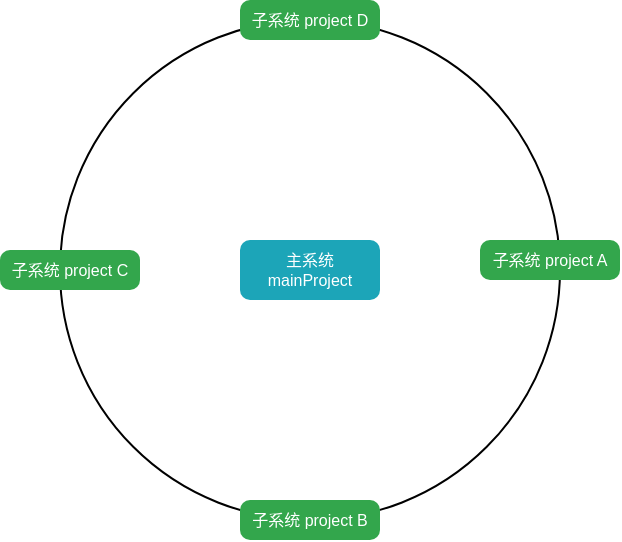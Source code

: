<mxfile>
    <diagram id="zpL0F3I2Mvna_sNiWHkC" name="第 1 页">
        <mxGraphModel dx="512" dy="417" grid="1" gridSize="10" guides="1" tooltips="1" connect="1" arrows="1" fold="1" page="1" pageScale="1" pageWidth="827" pageHeight="1169" background="none" math="0" shadow="0">
            <root>
                <mxCell id="0"/>
                <mxCell id="1" parent="0"/>
                <mxCell id="132" value="" style="ellipse;whiteSpace=wrap;html=1;aspect=fixed;fontColor=#02A1F0;" vertex="1" parent="1">
                    <mxGeometry x="310" y="290" width="250" height="250" as="geometry"/>
                </mxCell>
                <mxCell id="135" value="主系统&lt;br style=&quot;font-size: 8px;&quot;&gt;mainProject" style="html=1;shadow=0;dashed=0;shape=mxgraph.bootstrap.rrect;rSize=5;strokeColor=none;strokeWidth=1;fillColor=#1CA5B8;fontColor=#FFFFFF;whiteSpace=wrap;align=center;verticalAlign=middle;spacingLeft=0;fontStyle=0;fontSize=8;spacing=5;" vertex="1" parent="1">
                    <mxGeometry x="400" y="400" width="70" height="30" as="geometry"/>
                </mxCell>
                <mxCell id="136" value="子系统 project A" style="html=1;shadow=0;dashed=0;shape=mxgraph.bootstrap.rrect;rSize=5;strokeColor=none;strokeWidth=1;fillColor=#33A64C;fontColor=#FFFFFF;whiteSpace=wrap;align=center;verticalAlign=middle;spacingLeft=0;fontStyle=0;fontSize=8;spacing=5;" vertex="1" parent="1">
                    <mxGeometry x="520" y="400" width="70" height="20" as="geometry"/>
                </mxCell>
                <mxCell id="138" value="子系统 project B" style="html=1;shadow=0;dashed=0;shape=mxgraph.bootstrap.rrect;rSize=5;strokeColor=none;strokeWidth=1;fillColor=#33A64C;fontColor=#FFFFFF;whiteSpace=wrap;align=center;verticalAlign=middle;spacingLeft=0;fontStyle=0;fontSize=8;spacing=5;" vertex="1" parent="1">
                    <mxGeometry x="400" y="530" width="70" height="20" as="geometry"/>
                </mxCell>
                <mxCell id="139" value="子系统 project C" style="html=1;shadow=0;dashed=0;shape=mxgraph.bootstrap.rrect;rSize=5;strokeColor=none;strokeWidth=1;fillColor=#33A64C;fontColor=#FFFFFF;whiteSpace=wrap;align=center;verticalAlign=middle;spacingLeft=0;fontStyle=0;fontSize=8;spacing=5;" vertex="1" parent="1">
                    <mxGeometry x="280" y="405" width="70" height="20" as="geometry"/>
                </mxCell>
                <mxCell id="140" value="子系统 project D" style="html=1;shadow=0;dashed=0;shape=mxgraph.bootstrap.rrect;rSize=5;strokeColor=none;strokeWidth=1;fillColor=#33A64C;fontColor=#FFFFFF;whiteSpace=wrap;align=center;verticalAlign=middle;spacingLeft=0;fontStyle=0;fontSize=8;spacing=5;" vertex="1" parent="1">
                    <mxGeometry x="400" y="280" width="70" height="20" as="geometry"/>
                </mxCell>
                <mxCell id="141" value="" style="edgeStyle=elbowEdgeStyle;elbow=horizontal;endArrow=classic;html=1;fontSize=8;fontColor=#ffffff;" edge="1" parent="1" source="132" target="132">
                    <mxGeometry width="50" height="50" relative="1" as="geometry">
                        <mxPoint x="450" y="480" as="sourcePoint"/>
                        <mxPoint x="500" y="430" as="targetPoint"/>
                        <Array as="points">
                            <mxPoint x="500" y="470"/>
                            <mxPoint x="490" y="430"/>
                        </Array>
                    </mxGeometry>
                </mxCell>
            </root>
        </mxGraphModel>
    </diagram>
</mxfile>